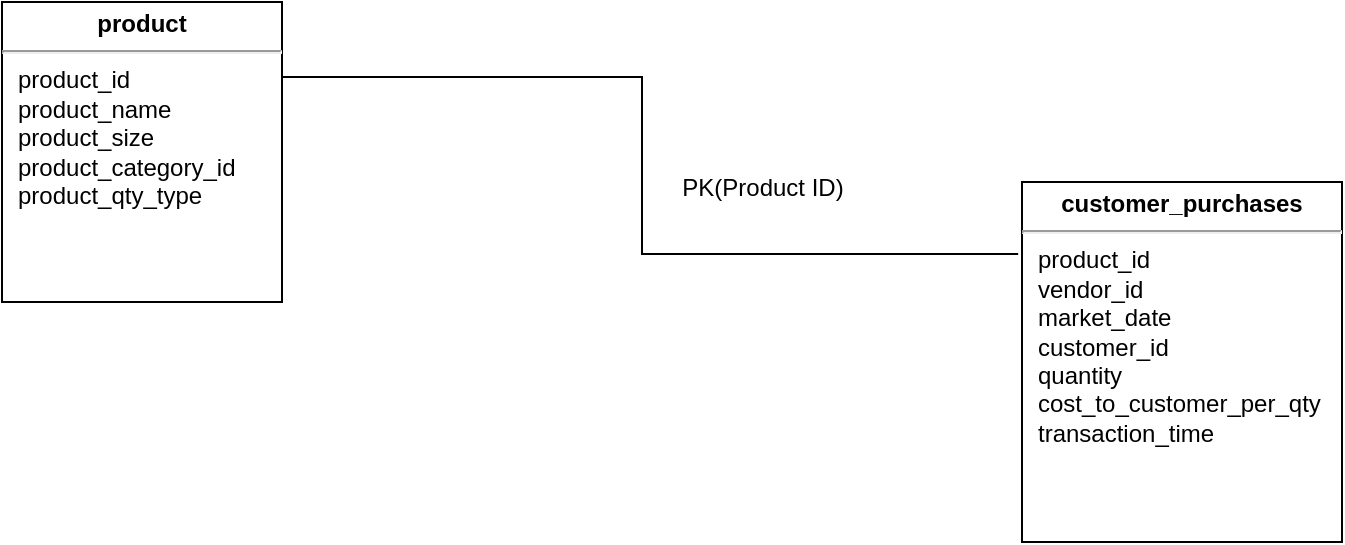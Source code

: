 <mxfile version="24.7.14">
  <diagram name="Page-1" id="a7904f86-f2b4-8e86-fa97-74104820619b">
    <mxGraphModel dx="1290" dy="557" grid="1" gridSize="10" guides="1" tooltips="1" connect="1" arrows="1" fold="1" page="1" pageScale="1" pageWidth="1100" pageHeight="850" background="none" math="0" shadow="0">
      <root>
        <mxCell id="0" />
        <mxCell id="1" parent="0" />
        <mxCell id="24794b860abc3c2d-39" style="edgeStyle=orthogonalEdgeStyle;rounded=0;html=1;exitX=1;exitY=0.25;labelBackgroundColor=none;endArrow=none;endFill=0;endSize=8;fontFamily=Verdana;fontSize=12;align=left;entryX=-0.012;entryY=0.2;entryDx=0;entryDy=0;entryPerimeter=0;" parent="1" target="24794b860abc3c2d-17" edge="1">
          <mxGeometry relative="1" as="geometry">
            <Array as="points">
              <mxPoint x="350" y="228" />
              <mxPoint x="350" y="316" />
            </Array>
            <mxPoint x="160" y="227.5" as="sourcePoint" />
            <mxPoint x="508.08" y="327.08" as="targetPoint" />
          </mxGeometry>
        </mxCell>
        <mxCell id="24794b860abc3c2d-16" value="&lt;p style=&quot;margin: 4px 0px 0px; text-align: center;&quot;&gt;&lt;b style=&quot;&quot;&gt;product&lt;/b&gt;&lt;/p&gt;&lt;hr&gt;&lt;p style=&quot;margin: 0px ; margin-left: 8px&quot;&gt;product_id&lt;/p&gt;&lt;p style=&quot;margin: 0px ; margin-left: 8px&quot;&gt;product_name&lt;/p&gt;&lt;p style=&quot;margin: 0px ; margin-left: 8px&quot;&gt;product_size&lt;/p&gt;&lt;p style=&quot;margin: 0px ; margin-left: 8px&quot;&gt;product_category_id&lt;/p&gt;&lt;p style=&quot;margin: 0px ; margin-left: 8px&quot;&gt;product_qty_type&lt;/p&gt;" style="verticalAlign=top;align=left;overflow=fill;fontSize=12;fontFamily=Helvetica;html=1;rounded=0;shadow=0;comic=0;labelBackgroundColor=none;strokeWidth=1" parent="1" vertex="1">
          <mxGeometry x="30" y="190" width="140" height="150" as="geometry" />
        </mxCell>
        <mxCell id="24794b860abc3c2d-17" value="&lt;p style=&quot;margin: 4px 0px 0px; text-align: center;&quot;&gt;&lt;b style=&quot;&quot;&gt;customer_purchases&lt;/b&gt;&lt;/p&gt;&lt;hr&gt;&lt;p style=&quot;margin: 0px ; margin-left: 8px&quot;&gt;product_id&lt;/p&gt;&lt;p style=&quot;margin: 0px ; margin-left: 8px&quot;&gt;vendor_id&lt;/p&gt;&lt;p style=&quot;margin: 0px ; margin-left: 8px&quot;&gt;market_date&lt;/p&gt;&lt;p style=&quot;margin: 0px ; margin-left: 8px&quot;&gt;customer_id&lt;/p&gt;&lt;p style=&quot;margin: 0px ; margin-left: 8px&quot;&gt;quantity&lt;/p&gt;&lt;p style=&quot;margin: 0px ; margin-left: 8px&quot;&gt;cost_to_customer_per_qty&lt;/p&gt;&lt;p style=&quot;margin: 0px ; margin-left: 8px&quot;&gt;transaction_time&lt;/p&gt;&lt;p style=&quot;margin: 0px ; margin-left: 8px&quot;&gt;&lt;br&gt;&lt;/p&gt;" style="verticalAlign=top;align=left;overflow=fill;fontSize=12;fontFamily=Helvetica;html=1;rounded=0;shadow=0;comic=0;labelBackgroundColor=none;strokeWidth=1" parent="1" vertex="1">
          <mxGeometry x="540" y="280" width="160" height="180" as="geometry" />
        </mxCell>
        <mxCell id="ggtagz2dFLnt2mPSZyqC-1" value="PK(Product ID)" style="text;html=1;align=center;verticalAlign=middle;resizable=0;points=[];autosize=1;strokeColor=none;fillColor=none;" parent="1" vertex="1">
          <mxGeometry x="360" y="268" width="100" height="30" as="geometry" />
        </mxCell>
      </root>
    </mxGraphModel>
  </diagram>
</mxfile>
